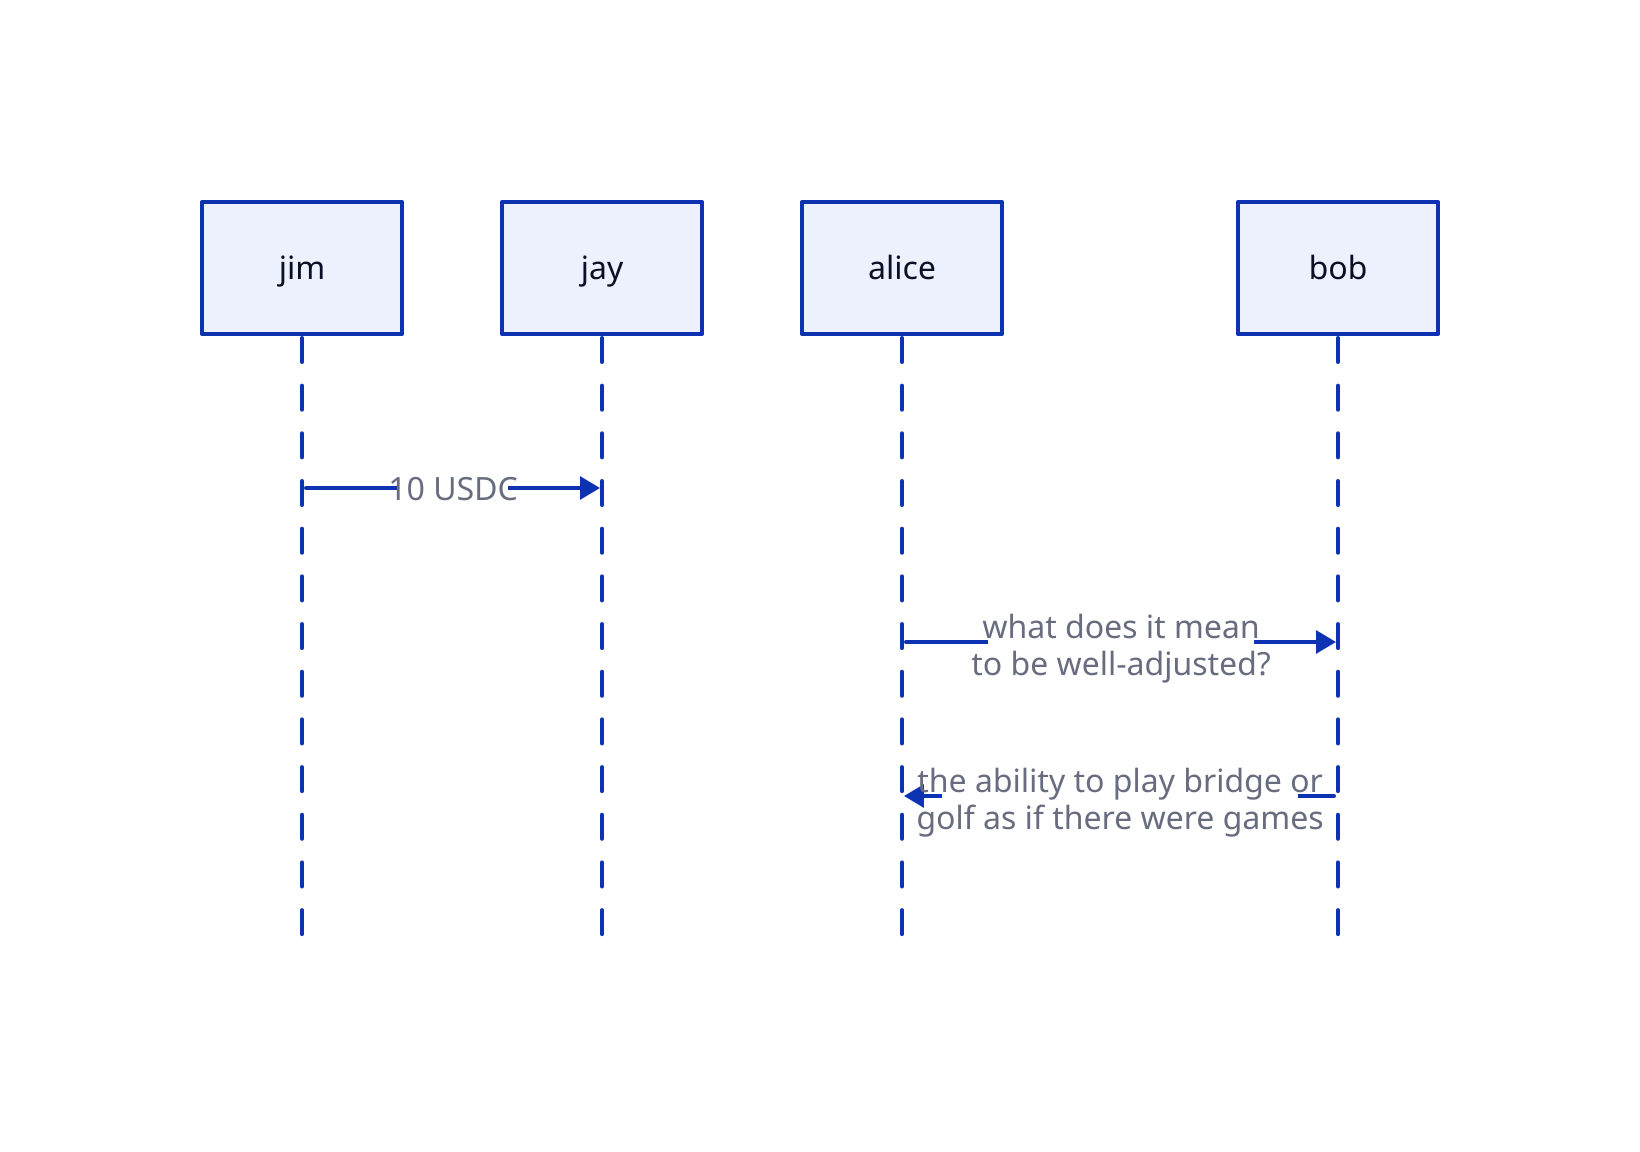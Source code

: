 shape: sequence_diagram;
jim -> jay: 10 USDC
alice -> bob: what does it mean\nto be well-adjusted?
bob -> alice: the ability to play bridge or\ngolf as if there were games;